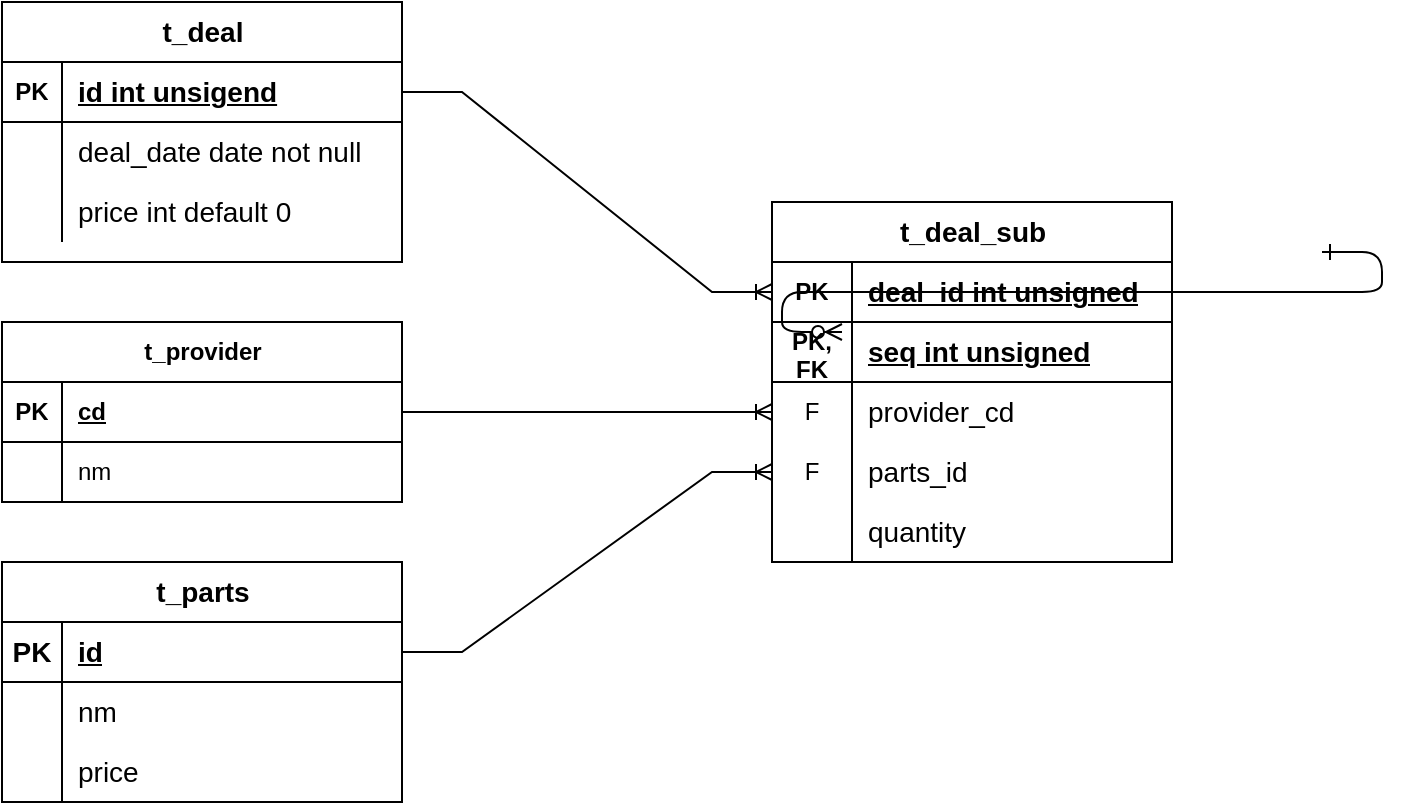 <mxfile version="21.3.2" type="github">
  <diagram id="R2lEEEUBdFMjLlhIrx00" name="Page-1">
    <mxGraphModel dx="1497" dy="687" grid="1" gridSize="10" guides="1" tooltips="1" connect="1" arrows="1" fold="1" page="1" pageScale="1" pageWidth="850" pageHeight="1100" math="0" shadow="0" extFonts="Permanent Marker^https://fonts.googleapis.com/css?family=Permanent+Marker">
      <root>
        <mxCell id="0" />
        <mxCell id="1" parent="0" />
        <mxCell id="C-vyLk0tnHw3VtMMgP7b-12" value="" style="edgeStyle=entityRelationEdgeStyle;endArrow=ERzeroToMany;startArrow=ERone;endFill=1;startFill=0;" parent="1" target="C-vyLk0tnHw3VtMMgP7b-17" edge="1">
          <mxGeometry width="100" height="100" relative="1" as="geometry">
            <mxPoint x="700" y="165" as="sourcePoint" />
            <mxPoint x="460" y="205" as="targetPoint" />
          </mxGeometry>
        </mxCell>
        <mxCell id="cmRZ1o1OokwL0I3KxOLK-265" value="&lt;font style=&quot;font-size: 14px;&quot;&gt;t_deal&lt;/font&gt;" style="shape=table;startSize=30;container=1;collapsible=1;childLayout=tableLayout;fixedRows=1;rowLines=0;fontStyle=1;align=center;resizeLast=1;html=1;" vertex="1" parent="1">
          <mxGeometry x="40" y="40" width="200" height="130" as="geometry" />
        </mxCell>
        <mxCell id="cmRZ1o1OokwL0I3KxOLK-266" value="" style="shape=tableRow;horizontal=0;startSize=0;swimlaneHead=0;swimlaneBody=0;fillColor=none;collapsible=0;dropTarget=0;points=[[0,0.5],[1,0.5]];portConstraint=eastwest;top=0;left=0;right=0;bottom=1;" vertex="1" parent="cmRZ1o1OokwL0I3KxOLK-265">
          <mxGeometry y="30" width="200" height="30" as="geometry" />
        </mxCell>
        <mxCell id="cmRZ1o1OokwL0I3KxOLK-267" value="PK" style="shape=partialRectangle;connectable=0;fillColor=none;top=0;left=0;bottom=0;right=0;fontStyle=1;overflow=hidden;whiteSpace=wrap;html=1;" vertex="1" parent="cmRZ1o1OokwL0I3KxOLK-266">
          <mxGeometry width="30" height="30" as="geometry">
            <mxRectangle width="30" height="30" as="alternateBounds" />
          </mxGeometry>
        </mxCell>
        <mxCell id="cmRZ1o1OokwL0I3KxOLK-268" value="&lt;font style=&quot;font-size: 14px;&quot;&gt;id int unsigend&lt;/font&gt;" style="shape=partialRectangle;connectable=0;fillColor=none;top=0;left=0;bottom=0;right=0;align=left;spacingLeft=6;fontStyle=5;overflow=hidden;whiteSpace=wrap;html=1;" vertex="1" parent="cmRZ1o1OokwL0I3KxOLK-266">
          <mxGeometry x="30" width="170" height="30" as="geometry">
            <mxRectangle width="170" height="30" as="alternateBounds" />
          </mxGeometry>
        </mxCell>
        <mxCell id="cmRZ1o1OokwL0I3KxOLK-269" value="" style="shape=tableRow;horizontal=0;startSize=0;swimlaneHead=0;swimlaneBody=0;fillColor=none;collapsible=0;dropTarget=0;points=[[0,0.5],[1,0.5]];portConstraint=eastwest;top=0;left=0;right=0;bottom=0;" vertex="1" parent="cmRZ1o1OokwL0I3KxOLK-265">
          <mxGeometry y="60" width="200" height="30" as="geometry" />
        </mxCell>
        <mxCell id="cmRZ1o1OokwL0I3KxOLK-270" value="" style="shape=partialRectangle;connectable=0;fillColor=none;top=0;left=0;bottom=0;right=0;editable=1;overflow=hidden;whiteSpace=wrap;html=1;" vertex="1" parent="cmRZ1o1OokwL0I3KxOLK-269">
          <mxGeometry width="30" height="30" as="geometry">
            <mxRectangle width="30" height="30" as="alternateBounds" />
          </mxGeometry>
        </mxCell>
        <mxCell id="cmRZ1o1OokwL0I3KxOLK-271" value="&lt;font style=&quot;font-size: 14px;&quot;&gt;deal_date date not null&lt;/font&gt;" style="shape=partialRectangle;connectable=0;fillColor=none;top=0;left=0;bottom=0;right=0;align=left;spacingLeft=6;overflow=hidden;whiteSpace=wrap;html=1;" vertex="1" parent="cmRZ1o1OokwL0I3KxOLK-269">
          <mxGeometry x="30" width="170" height="30" as="geometry">
            <mxRectangle width="170" height="30" as="alternateBounds" />
          </mxGeometry>
        </mxCell>
        <mxCell id="cmRZ1o1OokwL0I3KxOLK-272" value="" style="shape=tableRow;horizontal=0;startSize=0;swimlaneHead=0;swimlaneBody=0;fillColor=none;collapsible=0;dropTarget=0;points=[[0,0.5],[1,0.5]];portConstraint=eastwest;top=0;left=0;right=0;bottom=0;" vertex="1" parent="cmRZ1o1OokwL0I3KxOLK-265">
          <mxGeometry y="90" width="200" height="30" as="geometry" />
        </mxCell>
        <mxCell id="cmRZ1o1OokwL0I3KxOLK-273" value="" style="shape=partialRectangle;connectable=0;fillColor=none;top=0;left=0;bottom=0;right=0;editable=1;overflow=hidden;whiteSpace=wrap;html=1;" vertex="1" parent="cmRZ1o1OokwL0I3KxOLK-272">
          <mxGeometry width="30" height="30" as="geometry">
            <mxRectangle width="30" height="30" as="alternateBounds" />
          </mxGeometry>
        </mxCell>
        <mxCell id="cmRZ1o1OokwL0I3KxOLK-274" value="&lt;font style=&quot;font-size: 14px;&quot;&gt;price int default 0&lt;/font&gt;" style="shape=partialRectangle;connectable=0;fillColor=none;top=0;left=0;bottom=0;right=0;align=left;spacingLeft=6;overflow=hidden;whiteSpace=wrap;html=1;" vertex="1" parent="cmRZ1o1OokwL0I3KxOLK-272">
          <mxGeometry x="30" width="170" height="30" as="geometry">
            <mxRectangle width="170" height="30" as="alternateBounds" />
          </mxGeometry>
        </mxCell>
        <mxCell id="cmRZ1o1OokwL0I3KxOLK-291" value="t_parts" style="shape=table;startSize=30;container=1;collapsible=1;childLayout=tableLayout;fixedRows=1;rowLines=0;fontStyle=1;align=center;resizeLast=1;html=1;fontSize=14;" vertex="1" parent="1">
          <mxGeometry x="40" y="320" width="200" height="120" as="geometry" />
        </mxCell>
        <mxCell id="cmRZ1o1OokwL0I3KxOLK-292" value="" style="shape=tableRow;horizontal=0;startSize=0;swimlaneHead=0;swimlaneBody=0;fillColor=none;collapsible=0;dropTarget=0;points=[[0,0.5],[1,0.5]];portConstraint=eastwest;top=0;left=0;right=0;bottom=1;" vertex="1" parent="cmRZ1o1OokwL0I3KxOLK-291">
          <mxGeometry y="30" width="200" height="30" as="geometry" />
        </mxCell>
        <mxCell id="cmRZ1o1OokwL0I3KxOLK-293" value="PK" style="shape=partialRectangle;connectable=0;fillColor=none;top=0;left=0;bottom=0;right=0;fontStyle=1;overflow=hidden;whiteSpace=wrap;html=1;fontSize=14;" vertex="1" parent="cmRZ1o1OokwL0I3KxOLK-292">
          <mxGeometry width="30" height="30" as="geometry">
            <mxRectangle width="30" height="30" as="alternateBounds" />
          </mxGeometry>
        </mxCell>
        <mxCell id="cmRZ1o1OokwL0I3KxOLK-294" value="id" style="shape=partialRectangle;connectable=0;fillColor=none;top=0;left=0;bottom=0;right=0;align=left;spacingLeft=6;fontStyle=5;overflow=hidden;whiteSpace=wrap;html=1;fontSize=14;" vertex="1" parent="cmRZ1o1OokwL0I3KxOLK-292">
          <mxGeometry x="30" width="170" height="30" as="geometry">
            <mxRectangle width="170" height="30" as="alternateBounds" />
          </mxGeometry>
        </mxCell>
        <mxCell id="cmRZ1o1OokwL0I3KxOLK-295" value="" style="shape=tableRow;horizontal=0;startSize=0;swimlaneHead=0;swimlaneBody=0;fillColor=none;collapsible=0;dropTarget=0;points=[[0,0.5],[1,0.5]];portConstraint=eastwest;top=0;left=0;right=0;bottom=0;" vertex="1" parent="cmRZ1o1OokwL0I3KxOLK-291">
          <mxGeometry y="60" width="200" height="30" as="geometry" />
        </mxCell>
        <mxCell id="cmRZ1o1OokwL0I3KxOLK-296" value="" style="shape=partialRectangle;connectable=0;fillColor=none;top=0;left=0;bottom=0;right=0;editable=1;overflow=hidden;whiteSpace=wrap;html=1;" vertex="1" parent="cmRZ1o1OokwL0I3KxOLK-295">
          <mxGeometry width="30" height="30" as="geometry">
            <mxRectangle width="30" height="30" as="alternateBounds" />
          </mxGeometry>
        </mxCell>
        <mxCell id="cmRZ1o1OokwL0I3KxOLK-297" value="nm" style="shape=partialRectangle;connectable=0;fillColor=none;top=0;left=0;bottom=0;right=0;align=left;spacingLeft=6;overflow=hidden;whiteSpace=wrap;html=1;fontSize=14;" vertex="1" parent="cmRZ1o1OokwL0I3KxOLK-295">
          <mxGeometry x="30" width="170" height="30" as="geometry">
            <mxRectangle width="170" height="30" as="alternateBounds" />
          </mxGeometry>
        </mxCell>
        <mxCell id="cmRZ1o1OokwL0I3KxOLK-298" value="" style="shape=tableRow;horizontal=0;startSize=0;swimlaneHead=0;swimlaneBody=0;fillColor=none;collapsible=0;dropTarget=0;points=[[0,0.5],[1,0.5]];portConstraint=eastwest;top=0;left=0;right=0;bottom=0;" vertex="1" parent="cmRZ1o1OokwL0I3KxOLK-291">
          <mxGeometry y="90" width="200" height="30" as="geometry" />
        </mxCell>
        <mxCell id="cmRZ1o1OokwL0I3KxOLK-299" value="" style="shape=partialRectangle;connectable=0;fillColor=none;top=0;left=0;bottom=0;right=0;editable=1;overflow=hidden;whiteSpace=wrap;html=1;" vertex="1" parent="cmRZ1o1OokwL0I3KxOLK-298">
          <mxGeometry width="30" height="30" as="geometry">
            <mxRectangle width="30" height="30" as="alternateBounds" />
          </mxGeometry>
        </mxCell>
        <mxCell id="cmRZ1o1OokwL0I3KxOLK-300" value="price" style="shape=partialRectangle;connectable=0;fillColor=none;top=0;left=0;bottom=0;right=0;align=left;spacingLeft=6;overflow=hidden;whiteSpace=wrap;html=1;fontSize=14;" vertex="1" parent="cmRZ1o1OokwL0I3KxOLK-298">
          <mxGeometry x="30" width="170" height="30" as="geometry">
            <mxRectangle width="170" height="30" as="alternateBounds" />
          </mxGeometry>
        </mxCell>
        <mxCell id="cmRZ1o1OokwL0I3KxOLK-301" value="" style="edgeStyle=entityRelationEdgeStyle;fontSize=12;html=1;endArrow=ERoneToMany;rounded=0;exitX=1;exitY=0.5;exitDx=0;exitDy=0;" edge="1" parent="1" source="cmRZ1o1OokwL0I3KxOLK-266" target="cmRZ1o1OokwL0I3KxOLK-312">
          <mxGeometry width="100" height="100" relative="1" as="geometry">
            <mxPoint x="310" y="370" as="sourcePoint" />
            <mxPoint x="425" y="85" as="targetPoint" />
          </mxGeometry>
        </mxCell>
        <mxCell id="cmRZ1o1OokwL0I3KxOLK-302" value="" style="edgeStyle=entityRelationEdgeStyle;fontSize=12;html=1;endArrow=ERoneToMany;rounded=0;exitX=1;exitY=0.5;exitDx=0;exitDy=0;" edge="1" parent="1" source="cmRZ1o1OokwL0I3KxOLK-292" target="cmRZ1o1OokwL0I3KxOLK-321">
          <mxGeometry width="100" height="100" relative="1" as="geometry">
            <mxPoint x="260" y="330" as="sourcePoint" />
            <mxPoint x="425" y="175" as="targetPoint" />
          </mxGeometry>
        </mxCell>
        <mxCell id="cmRZ1o1OokwL0I3KxOLK-303" value="t_provider" style="shape=table;startSize=30;container=1;collapsible=1;childLayout=tableLayout;fixedRows=1;rowLines=0;fontStyle=1;align=center;resizeLast=1;html=1;" vertex="1" parent="1">
          <mxGeometry x="40" y="200" width="200" height="90" as="geometry" />
        </mxCell>
        <mxCell id="cmRZ1o1OokwL0I3KxOLK-304" value="" style="shape=tableRow;horizontal=0;startSize=0;swimlaneHead=0;swimlaneBody=0;fillColor=none;collapsible=0;dropTarget=0;points=[[0,0.5],[1,0.5]];portConstraint=eastwest;top=0;left=0;right=0;bottom=1;" vertex="1" parent="cmRZ1o1OokwL0I3KxOLK-303">
          <mxGeometry y="30" width="200" height="30" as="geometry" />
        </mxCell>
        <mxCell id="cmRZ1o1OokwL0I3KxOLK-305" value="PK" style="shape=partialRectangle;connectable=0;fillColor=none;top=0;left=0;bottom=0;right=0;fontStyle=1;overflow=hidden;whiteSpace=wrap;html=1;" vertex="1" parent="cmRZ1o1OokwL0I3KxOLK-304">
          <mxGeometry width="30" height="30" as="geometry">
            <mxRectangle width="30" height="30" as="alternateBounds" />
          </mxGeometry>
        </mxCell>
        <mxCell id="cmRZ1o1OokwL0I3KxOLK-306" value="cd" style="shape=partialRectangle;connectable=0;fillColor=none;top=0;left=0;bottom=0;right=0;align=left;spacingLeft=6;fontStyle=5;overflow=hidden;whiteSpace=wrap;html=1;" vertex="1" parent="cmRZ1o1OokwL0I3KxOLK-304">
          <mxGeometry x="30" width="170" height="30" as="geometry">
            <mxRectangle width="170" height="30" as="alternateBounds" />
          </mxGeometry>
        </mxCell>
        <mxCell id="cmRZ1o1OokwL0I3KxOLK-307" value="" style="shape=tableRow;horizontal=0;startSize=0;swimlaneHead=0;swimlaneBody=0;fillColor=none;collapsible=0;dropTarget=0;points=[[0,0.5],[1,0.5]];portConstraint=eastwest;top=0;left=0;right=0;bottom=0;" vertex="1" parent="cmRZ1o1OokwL0I3KxOLK-303">
          <mxGeometry y="60" width="200" height="30" as="geometry" />
        </mxCell>
        <mxCell id="cmRZ1o1OokwL0I3KxOLK-308" value="" style="shape=partialRectangle;connectable=0;fillColor=none;top=0;left=0;bottom=0;right=0;editable=1;overflow=hidden;whiteSpace=wrap;html=1;" vertex="1" parent="cmRZ1o1OokwL0I3KxOLK-307">
          <mxGeometry width="30" height="30" as="geometry">
            <mxRectangle width="30" height="30" as="alternateBounds" />
          </mxGeometry>
        </mxCell>
        <mxCell id="cmRZ1o1OokwL0I3KxOLK-309" value="nm" style="shape=partialRectangle;connectable=0;fillColor=none;top=0;left=0;bottom=0;right=0;align=left;spacingLeft=6;overflow=hidden;whiteSpace=wrap;html=1;" vertex="1" parent="cmRZ1o1OokwL0I3KxOLK-307">
          <mxGeometry x="30" width="170" height="30" as="geometry">
            <mxRectangle width="170" height="30" as="alternateBounds" />
          </mxGeometry>
        </mxCell>
        <mxCell id="cmRZ1o1OokwL0I3KxOLK-310" value="" style="edgeStyle=entityRelationEdgeStyle;fontSize=12;html=1;endArrow=ERoneToMany;rounded=0;exitX=1;exitY=0.5;exitDx=0;exitDy=0;" edge="1" parent="1" source="cmRZ1o1OokwL0I3KxOLK-304" target="cmRZ1o1OokwL0I3KxOLK-318">
          <mxGeometry width="100" height="100" relative="1" as="geometry">
            <mxPoint x="260" y="230" as="sourcePoint" />
            <mxPoint x="425" y="145" as="targetPoint" />
          </mxGeometry>
        </mxCell>
        <mxCell id="cmRZ1o1OokwL0I3KxOLK-311" value="&lt;font style=&quot;font-size: 14px;&quot;&gt;t_deal_sub&lt;/font&gt;" style="shape=table;startSize=30;container=1;collapsible=1;childLayout=tableLayout;fixedRows=1;rowLines=0;fontStyle=1;align=center;resizeLast=1;html=1;" vertex="1" parent="1">
          <mxGeometry x="425" y="140" width="200" height="180" as="geometry" />
        </mxCell>
        <mxCell id="cmRZ1o1OokwL0I3KxOLK-312" value="" style="shape=tableRow;horizontal=0;startSize=0;swimlaneHead=0;swimlaneBody=0;fillColor=none;collapsible=0;dropTarget=0;points=[[0,0.5],[1,0.5]];portConstraint=eastwest;top=0;left=0;right=0;bottom=1;fontSize=14;" vertex="1" parent="cmRZ1o1OokwL0I3KxOLK-311">
          <mxGeometry y="30" width="200" height="30" as="geometry" />
        </mxCell>
        <mxCell id="cmRZ1o1OokwL0I3KxOLK-313" value="PK" style="shape=partialRectangle;connectable=0;fillColor=none;top=0;left=0;bottom=0;right=0;fontStyle=1;overflow=hidden;whiteSpace=wrap;html=1;" vertex="1" parent="cmRZ1o1OokwL0I3KxOLK-312">
          <mxGeometry width="40" height="30" as="geometry">
            <mxRectangle width="40" height="30" as="alternateBounds" />
          </mxGeometry>
        </mxCell>
        <mxCell id="cmRZ1o1OokwL0I3KxOLK-314" value="&lt;font style=&quot;font-size: 14px;&quot;&gt;deal_id int unsigned&lt;/font&gt;" style="shape=partialRectangle;connectable=0;fillColor=none;top=0;left=0;bottom=0;right=0;align=left;spacingLeft=6;fontStyle=5;overflow=hidden;whiteSpace=wrap;html=1;" vertex="1" parent="cmRZ1o1OokwL0I3KxOLK-312">
          <mxGeometry x="40" width="160" height="30" as="geometry">
            <mxRectangle width="160" height="30" as="alternateBounds" />
          </mxGeometry>
        </mxCell>
        <mxCell id="cmRZ1o1OokwL0I3KxOLK-315" value="" style="shape=tableRow;horizontal=0;startSize=0;swimlaneHead=0;swimlaneBody=0;fillColor=none;collapsible=0;dropTarget=0;points=[[0,0.5],[1,0.5]];portConstraint=eastwest;top=0;left=0;right=0;bottom=1;" vertex="1" parent="cmRZ1o1OokwL0I3KxOLK-311">
          <mxGeometry y="60" width="200" height="30" as="geometry" />
        </mxCell>
        <mxCell id="cmRZ1o1OokwL0I3KxOLK-316" value="PK,&lt;br&gt;FK" style="shape=partialRectangle;connectable=0;fillColor=none;top=0;left=0;bottom=0;right=0;fontStyle=1;overflow=hidden;whiteSpace=wrap;html=1;" vertex="1" parent="cmRZ1o1OokwL0I3KxOLK-315">
          <mxGeometry width="40" height="30" as="geometry">
            <mxRectangle width="40" height="30" as="alternateBounds" />
          </mxGeometry>
        </mxCell>
        <mxCell id="cmRZ1o1OokwL0I3KxOLK-317" value="&lt;font style=&quot;font-size: 14px;&quot;&gt;seq int unsigned&lt;/font&gt;" style="shape=partialRectangle;connectable=0;fillColor=none;top=0;left=0;bottom=0;right=0;align=left;spacingLeft=6;fontStyle=5;overflow=hidden;whiteSpace=wrap;html=1;" vertex="1" parent="cmRZ1o1OokwL0I3KxOLK-315">
          <mxGeometry x="40" width="160" height="30" as="geometry">
            <mxRectangle width="160" height="30" as="alternateBounds" />
          </mxGeometry>
        </mxCell>
        <mxCell id="cmRZ1o1OokwL0I3KxOLK-318" value="" style="shape=tableRow;horizontal=0;startSize=0;swimlaneHead=0;swimlaneBody=0;fillColor=none;collapsible=0;dropTarget=0;points=[[0,0.5],[1,0.5]];portConstraint=eastwest;top=0;left=0;right=0;bottom=0;" vertex="1" parent="cmRZ1o1OokwL0I3KxOLK-311">
          <mxGeometry y="90" width="200" height="30" as="geometry" />
        </mxCell>
        <mxCell id="cmRZ1o1OokwL0I3KxOLK-319" value="F" style="shape=partialRectangle;connectable=0;fillColor=none;top=0;left=0;bottom=0;right=0;editable=1;overflow=hidden;whiteSpace=wrap;html=1;" vertex="1" parent="cmRZ1o1OokwL0I3KxOLK-318">
          <mxGeometry width="40" height="30" as="geometry">
            <mxRectangle width="40" height="30" as="alternateBounds" />
          </mxGeometry>
        </mxCell>
        <mxCell id="cmRZ1o1OokwL0I3KxOLK-320" value="&lt;font style=&quot;font-size: 14px;&quot;&gt;provider_cd&lt;/font&gt;" style="shape=partialRectangle;connectable=0;fillColor=none;top=0;left=0;bottom=0;right=0;align=left;spacingLeft=6;overflow=hidden;whiteSpace=wrap;html=1;" vertex="1" parent="cmRZ1o1OokwL0I3KxOLK-318">
          <mxGeometry x="40" width="160" height="30" as="geometry">
            <mxRectangle width="160" height="30" as="alternateBounds" />
          </mxGeometry>
        </mxCell>
        <mxCell id="cmRZ1o1OokwL0I3KxOLK-321" value="" style="shape=tableRow;horizontal=0;startSize=0;swimlaneHead=0;swimlaneBody=0;fillColor=none;collapsible=0;dropTarget=0;points=[[0,0.5],[1,0.5]];portConstraint=eastwest;top=0;left=0;right=0;bottom=0;" vertex="1" parent="cmRZ1o1OokwL0I3KxOLK-311">
          <mxGeometry y="120" width="200" height="30" as="geometry" />
        </mxCell>
        <mxCell id="cmRZ1o1OokwL0I3KxOLK-322" value="F" style="shape=partialRectangle;connectable=0;fillColor=none;top=0;left=0;bottom=0;right=0;editable=1;overflow=hidden;whiteSpace=wrap;html=1;" vertex="1" parent="cmRZ1o1OokwL0I3KxOLK-321">
          <mxGeometry width="40" height="30" as="geometry">
            <mxRectangle width="40" height="30" as="alternateBounds" />
          </mxGeometry>
        </mxCell>
        <mxCell id="cmRZ1o1OokwL0I3KxOLK-323" value="&lt;font style=&quot;font-size: 14px;&quot;&gt;parts_id&lt;/font&gt;" style="shape=partialRectangle;connectable=0;fillColor=none;top=0;left=0;bottom=0;right=0;align=left;spacingLeft=6;overflow=hidden;whiteSpace=wrap;html=1;" vertex="1" parent="cmRZ1o1OokwL0I3KxOLK-321">
          <mxGeometry x="40" width="160" height="30" as="geometry">
            <mxRectangle width="160" height="30" as="alternateBounds" />
          </mxGeometry>
        </mxCell>
        <mxCell id="cmRZ1o1OokwL0I3KxOLK-324" value="" style="shape=tableRow;horizontal=0;startSize=0;swimlaneHead=0;swimlaneBody=0;fillColor=none;collapsible=0;dropTarget=0;points=[[0,0.5],[1,0.5]];portConstraint=eastwest;top=0;left=0;right=0;bottom=0;" vertex="1" parent="cmRZ1o1OokwL0I3KxOLK-311">
          <mxGeometry y="150" width="200" height="30" as="geometry" />
        </mxCell>
        <mxCell id="cmRZ1o1OokwL0I3KxOLK-325" value="" style="shape=partialRectangle;connectable=0;fillColor=none;top=0;left=0;bottom=0;right=0;editable=1;overflow=hidden;whiteSpace=wrap;html=1;" vertex="1" parent="cmRZ1o1OokwL0I3KxOLK-324">
          <mxGeometry width="40" height="30" as="geometry">
            <mxRectangle width="40" height="30" as="alternateBounds" />
          </mxGeometry>
        </mxCell>
        <mxCell id="cmRZ1o1OokwL0I3KxOLK-326" value="&lt;font style=&quot;font-size: 14px;&quot;&gt;quantity&lt;/font&gt;" style="shape=partialRectangle;connectable=0;fillColor=none;top=0;left=0;bottom=0;right=0;align=left;spacingLeft=6;overflow=hidden;whiteSpace=wrap;html=1;" vertex="1" parent="cmRZ1o1OokwL0I3KxOLK-324">
          <mxGeometry x="40" width="160" height="30" as="geometry">
            <mxRectangle width="160" height="30" as="alternateBounds" />
          </mxGeometry>
        </mxCell>
      </root>
    </mxGraphModel>
  </diagram>
</mxfile>
